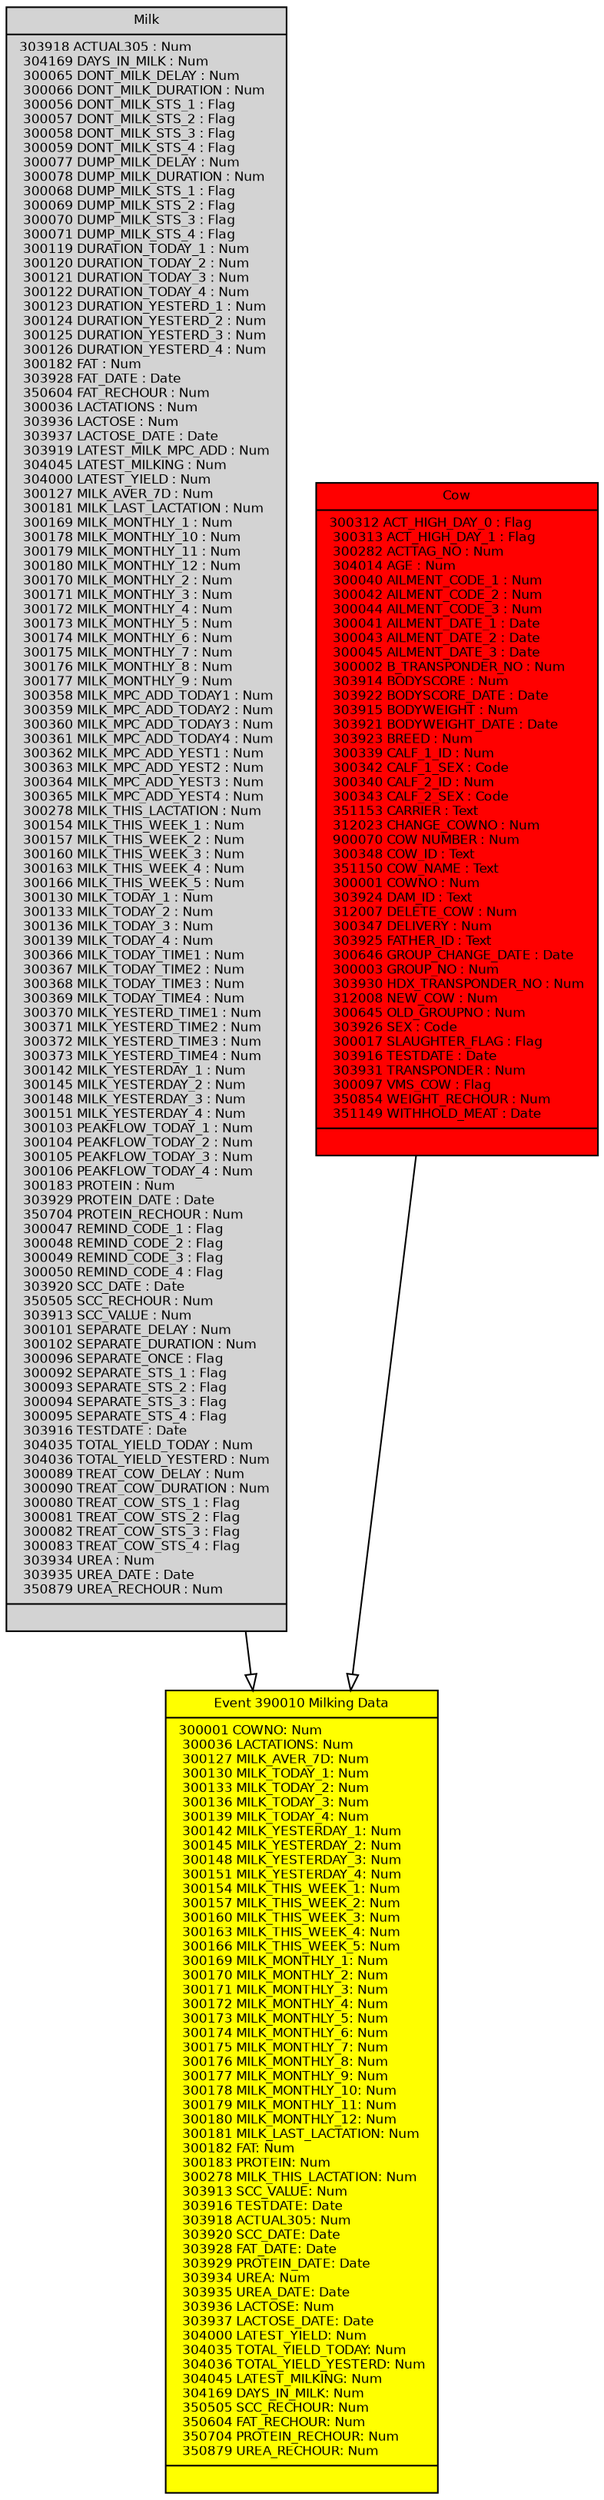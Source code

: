 digraph G {
        fontname = "Bitstream Vera Sans"
        fontsize = 8

        node [
                fontname = "Bitstream Vera Sans"
                fontsize = 8
                shape = "record"
                style = filled
        ]

        edge [
                fontname = "Bitstream Vera Sans"
                fontsize = 8
        ]

        Milk [
                label = "{Milk|
                          303918 ACTUAL305 : Num\l
                          304169 DAYS_IN_MILK : Num\l
                          300065 DONT_MILK_DELAY : Num\l
                          300066 DONT_MILK_DURATION : Num\l
                          300056 DONT_MILK_STS_1 : Flag\l
                          300057 DONT_MILK_STS_2 : Flag\l
                          300058 DONT_MILK_STS_3 : Flag\l
                          300059 DONT_MILK_STS_4 : Flag\l
                          300077 DUMP_MILK_DELAY : Num\l
                          300078 DUMP_MILK_DURATION : Num\l
                          300068 DUMP_MILK_STS_1 : Flag\l
                          300069 DUMP_MILK_STS_2 : Flag\l
                          300070 DUMP_MILK_STS_3 : Flag\l
                          300071 DUMP_MILK_STS_4 : Flag\l
                          300119 DURATION_TODAY_1 : Num\l
                          300120 DURATION_TODAY_2 : Num\l
                          300121 DURATION_TODAY_3 : Num\l
                          300122 DURATION_TODAY_4 : Num\l
                          300123 DURATION_YESTERD_1 : Num\l
                          300124 DURATION_YESTERD_2 : Num\l
                          300125 DURATION_YESTERD_3 : Num\l
                          300126 DURATION_YESTERD_4 : Num\l
                          300182 FAT : Num\l
                          303928 FAT_DATE : Date\l
                          350604 FAT_RECHOUR : Num\l
                          300036 LACTATIONS : Num\l
                          303936 LACTOSE : Num\l
                          303937 LACTOSE_DATE : Date\l
                          303919 LATEST_MILK_MPC_ADD : Num\l
                          304045 LATEST_MILKING : Num\l
                          304000 LATEST_YIELD : Num\l
                          300127 MILK_AVER_7D : Num\l
                          300181 MILK_LAST_LACTATION : Num\l
                          300169 MILK_MONTHLY_1 : Num\l
                          300178 MILK_MONTHLY_10 : Num\l
                          300179 MILK_MONTHLY_11 : Num\l
                          300180 MILK_MONTHLY_12 : Num\l
                          300170 MILK_MONTHLY_2 : Num\l
                          300171 MILK_MONTHLY_3 : Num\l
                          300172 MILK_MONTHLY_4 : Num\l
                          300173 MILK_MONTHLY_5 : Num\l
                          300174 MILK_MONTHLY_6 : Num\l
                          300175 MILK_MONTHLY_7 : Num\l
                          300176 MILK_MONTHLY_8 : Num\l
                          300177 MILK_MONTHLY_9 : Num\l
                          300358 MILK_MPC_ADD_TODAY1 : Num\l
                          300359 MILK_MPC_ADD_TODAY2 : Num\l
                          300360 MILK_MPC_ADD_TODAY3 : Num\l
                          300361 MILK_MPC_ADD_TODAY4 : Num\l
                          300362 MILK_MPC_ADD_YEST1 : Num\l
                          300363 MILK_MPC_ADD_YEST2 : Num\l
                          300364 MILK_MPC_ADD_YEST3 : Num\l
                          300365 MILK_MPC_ADD_YEST4 : Num\l
                          300278 MILK_THIS_LACTATION : Num\l
                          300154 MILK_THIS_WEEK_1 : Num\l
                          300157 MILK_THIS_WEEK_2 : Num\l
                          300160 MILK_THIS_WEEK_3 : Num\l
                          300163 MILK_THIS_WEEK_4 : Num\l
                          300166 MILK_THIS_WEEK_5 : Num\l
                          300130 MILK_TODAY_1 : Num\l
                          300133 MILK_TODAY_2 : Num\l
                          300136 MILK_TODAY_3 : Num\l
                          300139 MILK_TODAY_4 : Num\l
                          300366 MILK_TODAY_TIME1 : Num\l
                          300367 MILK_TODAY_TIME2 : Num\l
                          300368 MILK_TODAY_TIME3 : Num\l
                          300369 MILK_TODAY_TIME4 : Num\l
                          300370 MILK_YESTERD_TIME1 : Num\l
                          300371 MILK_YESTERD_TIME2 : Num\l
                          300372 MILK_YESTERD_TIME3 : Num\l
                          300373 MILK_YESTERD_TIME4 : Num\l
                          300142 MILK_YESTERDAY_1 : Num\l
                          300145 MILK_YESTERDAY_2 : Num\l
                          300148 MILK_YESTERDAY_3 : Num\l
                          300151 MILK_YESTERDAY_4 : Num\l
                          300103 PEAKFLOW_TODAY_1 : Num\l
                          300104 PEAKFLOW_TODAY_2 : Num\l
                          300105 PEAKFLOW_TODAY_3 : Num\l
                          300106 PEAKFLOW_TODAY_4 : Num\l
                          300183 PROTEIN : Num\l
                          303929 PROTEIN_DATE : Date\l
                          350704 PROTEIN_RECHOUR : Num\l
                          300047 REMIND_CODE_1 : Flag\l
                          300048 REMIND_CODE_2 : Flag\l
                          300049 REMIND_CODE_3 : Flag\l
                          300050 REMIND_CODE_4 : Flag\l
                          303920 SCC_DATE : Date\l
                          350505 SCC_RECHOUR : Num\l
                          303913 SCC_VALUE : Num\l
                          300101 SEPARATE_DELAY : Num\l
                          300102 SEPARATE_DURATION : Num\l
                          300096 SEPARATE_ONCE : Flag\l
                          300092 SEPARATE_STS_1 : Flag\l
                          300093 SEPARATE_STS_2 : Flag\l
                          300094 SEPARATE_STS_3 : Flag\l
                          300095 SEPARATE_STS_4 : Flag\l
                          303916 TESTDATE : Date\l
                          304035 TOTAL_YIELD_TODAY : Num\l
                          304036 TOTAL_YIELD_YESTERD : Num\l
                          300089 TREAT_COW_DELAY : Num\l
                          300090 TREAT_COW_DURATION : Num\l
                          300080 TREAT_COW_STS_1 : Flag\l
                          300081 TREAT_COW_STS_2 : Flag\l
                          300082 TREAT_COW_STS_3 : Flag\l
                          300083 TREAT_COW_STS_4 : Flag\l
                          303934 UREA : Num\l
                          303935 UREA_DATE : Date\l
                          350879 UREA_RECHOUR : Num\l
                          | \l}"
        ]

        Cow [   fillcolor = red
                label = "{Cow |
                300312 ACT_HIGH_DAY_0 : Flag\l
                300313 ACT_HIGH_DAY_1 : Flag\l
                300282 ACTTAG_NO : Num\l
                304014 AGE : Num\l
                300040 AILMENT_CODE_1 : Num\l
                300042 AILMENT_CODE_2 : Num\l
                300044 AILMENT_CODE_3 : Num\l
                300041 AILMENT_DATE_1 : Date\l
                300043 AILMENT_DATE_2 : Date\l
                300045 AILMENT_DATE_3 : Date\l
                300002 B_TRANSPONDER_NO : Num\l
                303914 BODYSCORE : Num\l
                303922 BODYSCORE_DATE : Date\l
                303915 BODYWEIGHT : Num\l
                303921 BODYWEIGHT_DATE : Date\l
                303923 BREED : Num\l
                300339 CALF_1_ID : Num\l
                300342 CALF_1_SEX : Code\l
                300340 CALF_2_ID : Num\l
                300343 CALF_2_SEX : Code\l
                351153 CARRIER : Text\l
                312023 CHANGE_COWNO : Num\l
                900070 COW NUMBER : Num\l
                300348 COW_ID : Text\l
                351150 COW_NAME : Text\l
                300001 COWNO : Num\l
                303924 DAM_ID : Text\l
                312007 DELETE_COW : Num\l
                300347 DELIVERY : Num\l
                303925 FATHER_ID : Text\l
                300646 GROUP_CHANGE_DATE : Date\l
                300003 GROUP_NO : Num\l
                303930 HDX_TRANSPONDER_NO : Num\l
                312008 NEW_COW : Num\l
                300645 OLD_GROUPNO : Num\l
                303926 SEX : Code\l
                300017 SLAUGHTER_FLAG : Flag\l
                303916 TESTDATE : Date\l
                303931 TRANSPONDER : Num\l
                300097 VMS_COW : Flag\l
                350854 WEIGHT_RECHOUR : Num\l
                351149 WITHHOLD_MEAT : Date\l
                | \l}"

        ]


        Event_390010_Milking_Data [ fillcolor = yellow
                               label = "{Event 390010 Milking Data |
                                        300001 COWNO: Num\l
                                        300036 LACTATIONS: Num\l
                                        300127 MILK_AVER_7D: Num\l
                                        300130 MILK_TODAY_1: Num\l
                                        300133 MILK_TODAY_2: Num\l
                                        300136 MILK_TODAY_3: Num\l
                                        300139 MILK_TODAY_4: Num\l
                                        300142 MILK_YESTERDAY_1: Num\l
                                        300145 MILK_YESTERDAY_2: Num\l
                                        300148 MILK_YESTERDAY_3: Num\l
                                        300151 MILK_YESTERDAY_4: Num\l
                                        300154 MILK_THIS_WEEK_1: Num\l
                                        300157 MILK_THIS_WEEK_2: Num\l
                                        300160 MILK_THIS_WEEK_3: Num\l
                                        300163 MILK_THIS_WEEK_4: Num\l
                                        300166 MILK_THIS_WEEK_5: Num\l
                                        300169 MILK_MONTHLY_1: Num\l
                                        300170 MILK_MONTHLY_2: Num\l
                                        300171 MILK_MONTHLY_3: Num\l
                                        300172 MILK_MONTHLY_4: Num\l
                                        300173 MILK_MONTHLY_5: Num\l
                                        300174 MILK_MONTHLY_6: Num\l
                                        300175 MILK_MONTHLY_7: Num\l
                                        300176 MILK_MONTHLY_8: Num\l
                                        300177 MILK_MONTHLY_9: Num\l
                                        300178 MILK_MONTHLY_10: Num\l
                                        300179 MILK_MONTHLY_11: Num\l
                                        300180 MILK_MONTHLY_12: Num\l
                                        300181 MILK_LAST_LACTATION: Num\l
                                        300182 FAT: Num\l
                                        300183 PROTEIN: Num\l
                                        300278 MILK_THIS_LACTATION: Num\l
                                        303913 SCC_VALUE: Num\l
                                        303916 TESTDATE: Date\l
                                        303918 ACTUAL305: Num\l
                                        303920 SCC_DATE: Date\l
                                        303928 FAT_DATE: Date\l
                                        303929 PROTEIN_DATE: Date\l
                                        303934 UREA: Num\l
                                        303935 UREA_DATE: Date\l
                                        303936 LACTOSE: Num\l
                                        303937 LACTOSE_DATE: Date\l
                                        304000 LATEST_YIELD: Num\l
                                        304035 TOTAL_YIELD_TODAY: Num\l
                                        304036 TOTAL_YIELD_YESTERD: Num\l
                                        304045 LATEST_MILKING: Num\l
                                        304169 DAYS_IN_MILK: Num\l
                                        350505 SCC_RECHOUR: Num\l
                                        350604 FAT_RECHOUR: Num\l
                                        350704 PROTEIN_RECHOUR: Num\l
                                        350879 UREA_RECHOUR: Num\l
                                        |\l}"
        ]

        edge [
                arrowhead = "empty"
        ]

        Milk -> Event_390010_Milking_Data
        Cow -> Event_390010_Milking_Data
}
